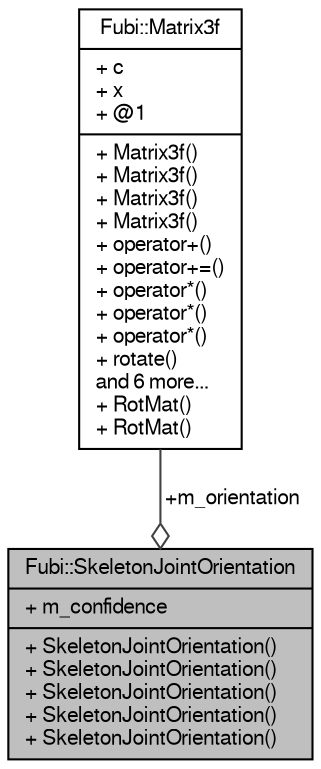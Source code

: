 digraph "Fubi::SkeletonJointOrientation"
{
  edge [fontname="FreeSans",fontsize="10",labelfontname="FreeSans",labelfontsize="10"];
  node [fontname="FreeSans",fontsize="10",shape=record];
  Node1 [label="{Fubi::SkeletonJointOrientation\n|+ m_confidence\l|+ SkeletonJointOrientation()\l+ SkeletonJointOrientation()\l+ SkeletonJointOrientation()\l+ SkeletonJointOrientation()\l+ SkeletonJointOrientation()\l}",height=0.2,width=0.4,color="black", fillcolor="grey75", style="filled" fontcolor="black"];
  Node2 -> Node1 [color="grey25",fontsize="10",style="solid",label=" +m_orientation" ,arrowhead="odiamond",fontname="FreeSans"];
  Node2 [label="{Fubi::Matrix3f\n|+ c\l+ x\l+ @1\l|+ Matrix3f()\l+ Matrix3f()\l+ Matrix3f()\l+ Matrix3f()\l+ operator+()\l+ operator+=()\l+ operator*()\l+ operator*()\l+ operator*()\l+ rotate()\land 6 more...\l+ RotMat()\l+ RotMat()\l}",height=0.2,width=0.4,color="black", fillcolor="white", style="filled",URL="$a00017.html",tooltip="Matrix class with 3x3 layout (rotation matrices) "];
}
